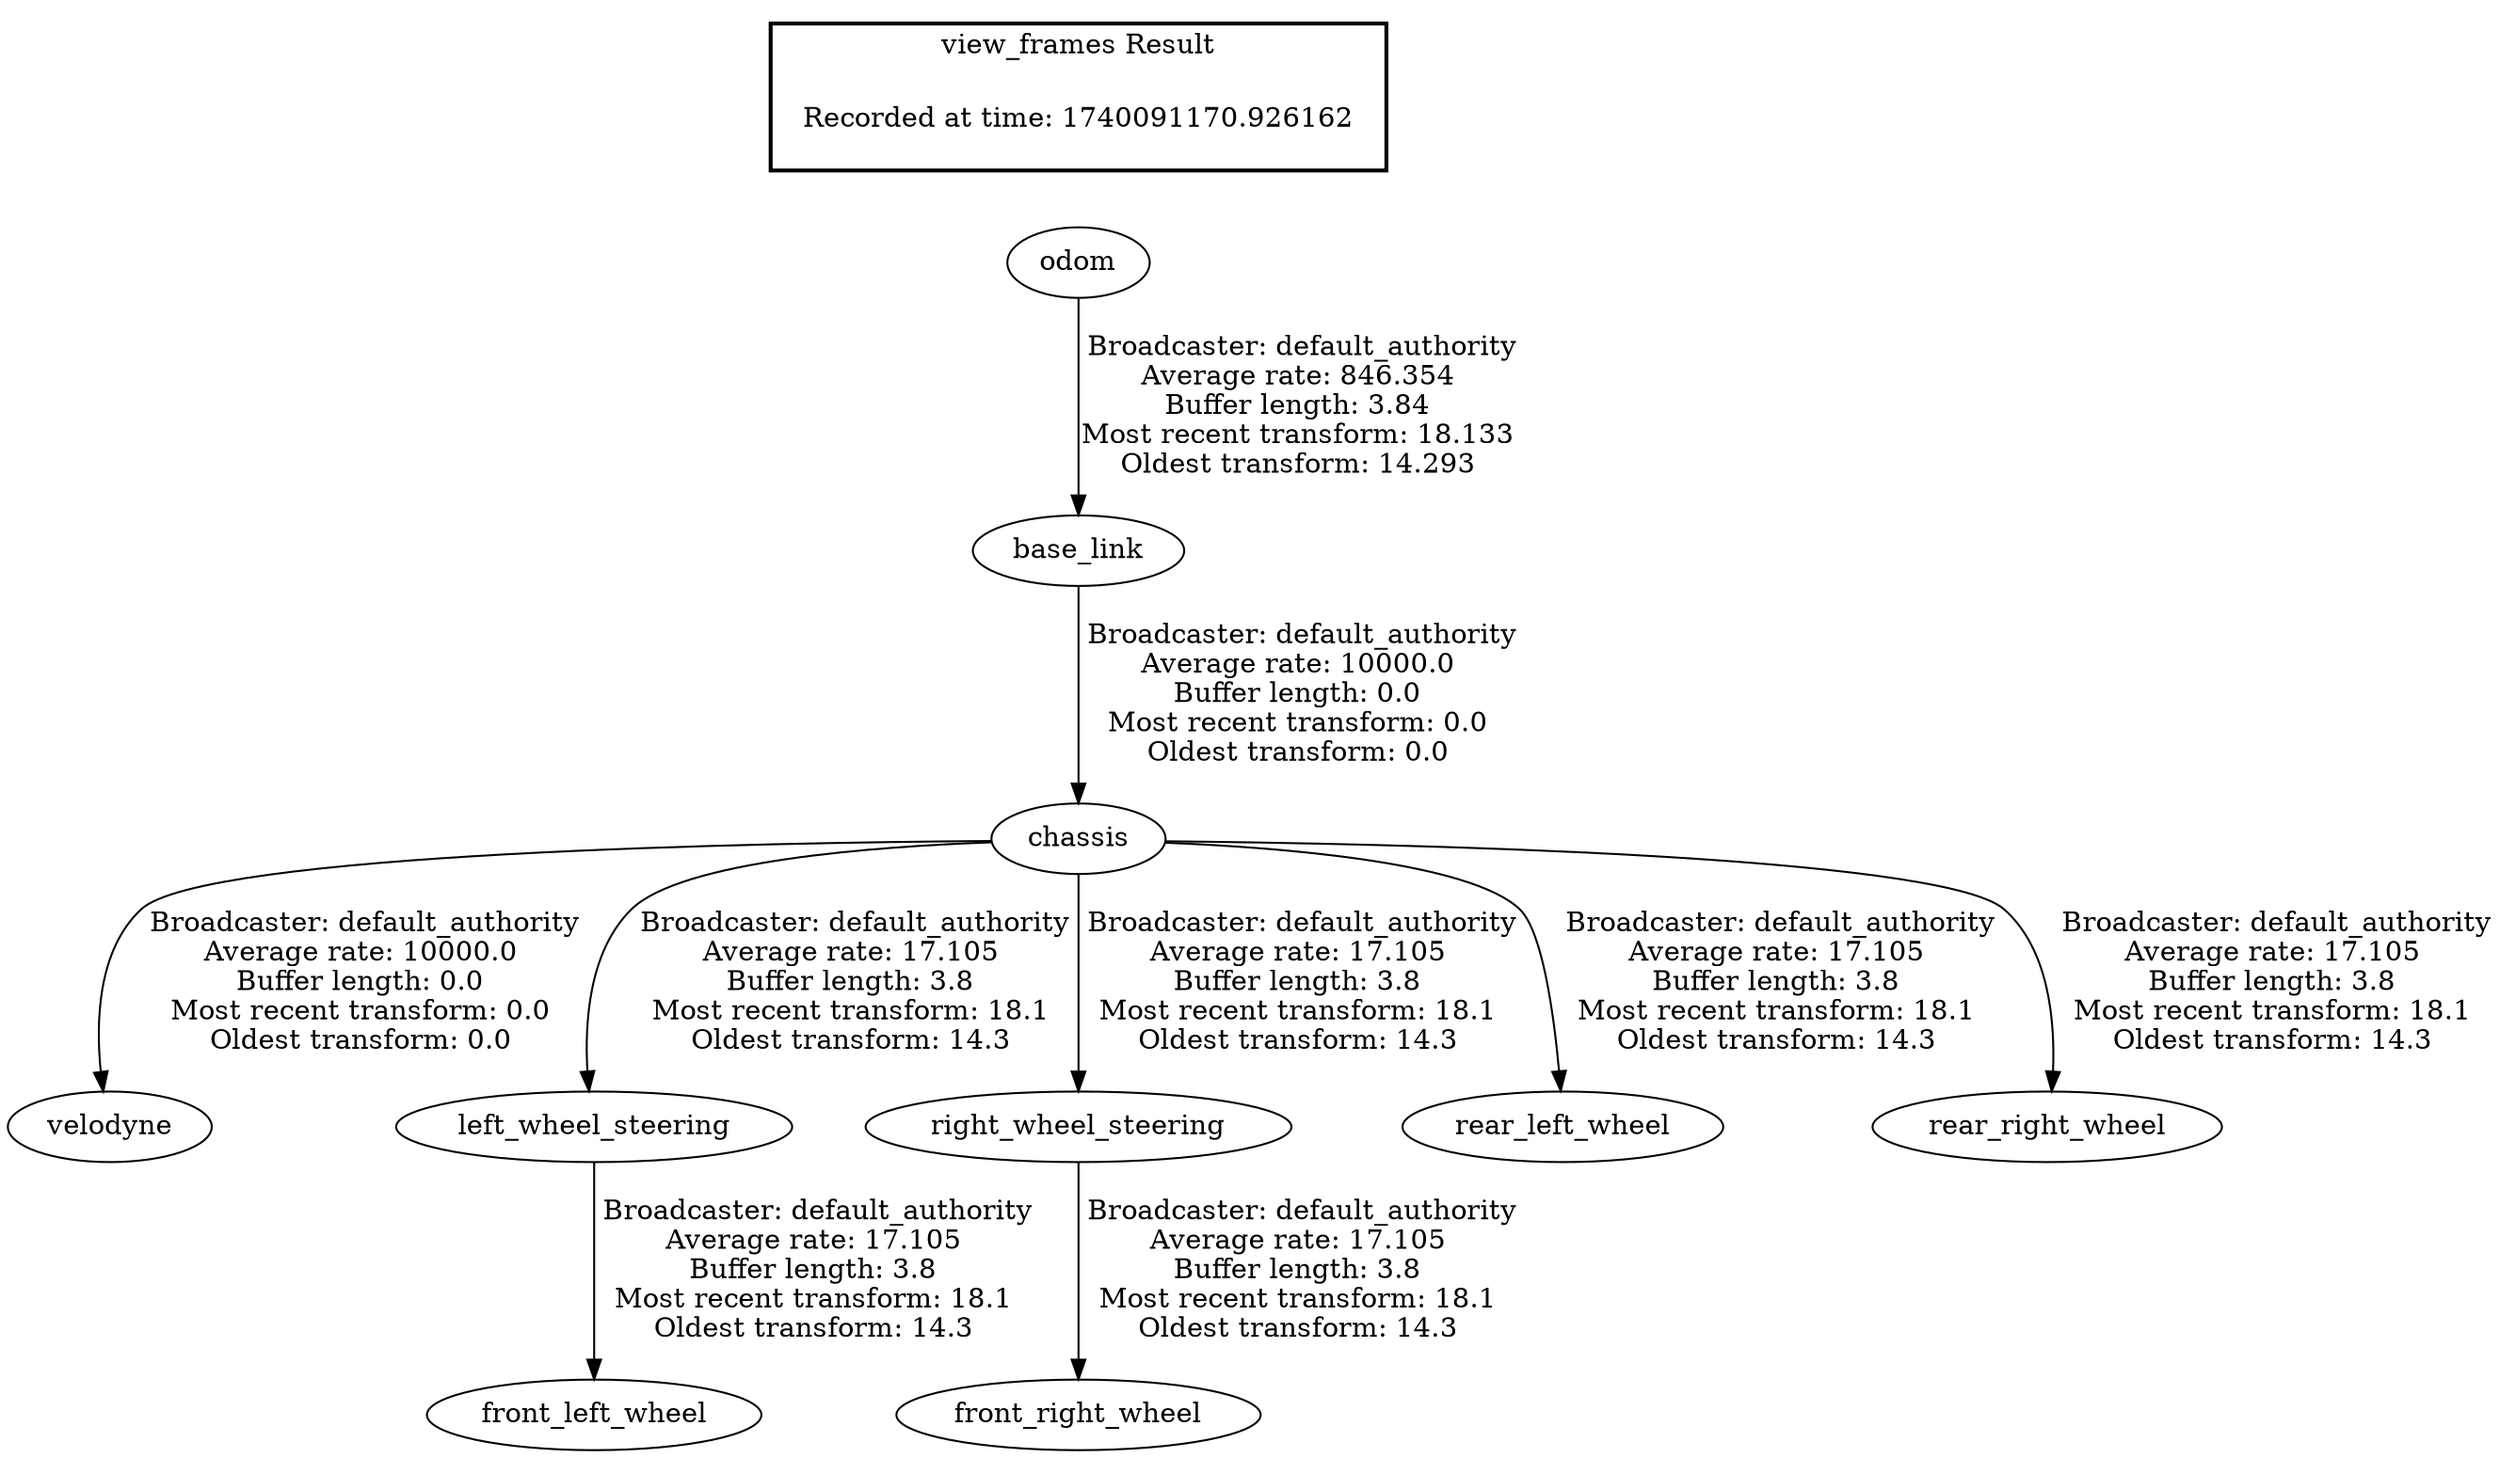 digraph G {
"odom" -> "base_link"[label=" Broadcaster: default_authority\nAverage rate: 846.354\nBuffer length: 3.84\nMost recent transform: 18.133\nOldest transform: 14.293\n"];
"base_link" -> "chassis"[label=" Broadcaster: default_authority\nAverage rate: 10000.0\nBuffer length: 0.0\nMost recent transform: 0.0\nOldest transform: 0.0\n"];
"chassis" -> "velodyne"[label=" Broadcaster: default_authority\nAverage rate: 10000.0\nBuffer length: 0.0\nMost recent transform: 0.0\nOldest transform: 0.0\n"];
"left_wheel_steering" -> "front_left_wheel"[label=" Broadcaster: default_authority\nAverage rate: 17.105\nBuffer length: 3.8\nMost recent transform: 18.1\nOldest transform: 14.3\n"];
"chassis" -> "left_wheel_steering"[label=" Broadcaster: default_authority\nAverage rate: 17.105\nBuffer length: 3.8\nMost recent transform: 18.1\nOldest transform: 14.3\n"];
"right_wheel_steering" -> "front_right_wheel"[label=" Broadcaster: default_authority\nAverage rate: 17.105\nBuffer length: 3.8\nMost recent transform: 18.1\nOldest transform: 14.3\n"];
"chassis" -> "right_wheel_steering"[label=" Broadcaster: default_authority\nAverage rate: 17.105\nBuffer length: 3.8\nMost recent transform: 18.1\nOldest transform: 14.3\n"];
"chassis" -> "rear_left_wheel"[label=" Broadcaster: default_authority\nAverage rate: 17.105\nBuffer length: 3.8\nMost recent transform: 18.1\nOldest transform: 14.3\n"];
"chassis" -> "rear_right_wheel"[label=" Broadcaster: default_authority\nAverage rate: 17.105\nBuffer length: 3.8\nMost recent transform: 18.1\nOldest transform: 14.3\n"];
edge [style=invis];
 subgraph cluster_legend { style=bold; color=black; label ="view_frames Result";
"Recorded at time: 1740091170.926162"[ shape=plaintext ] ;
}->"odom";
}